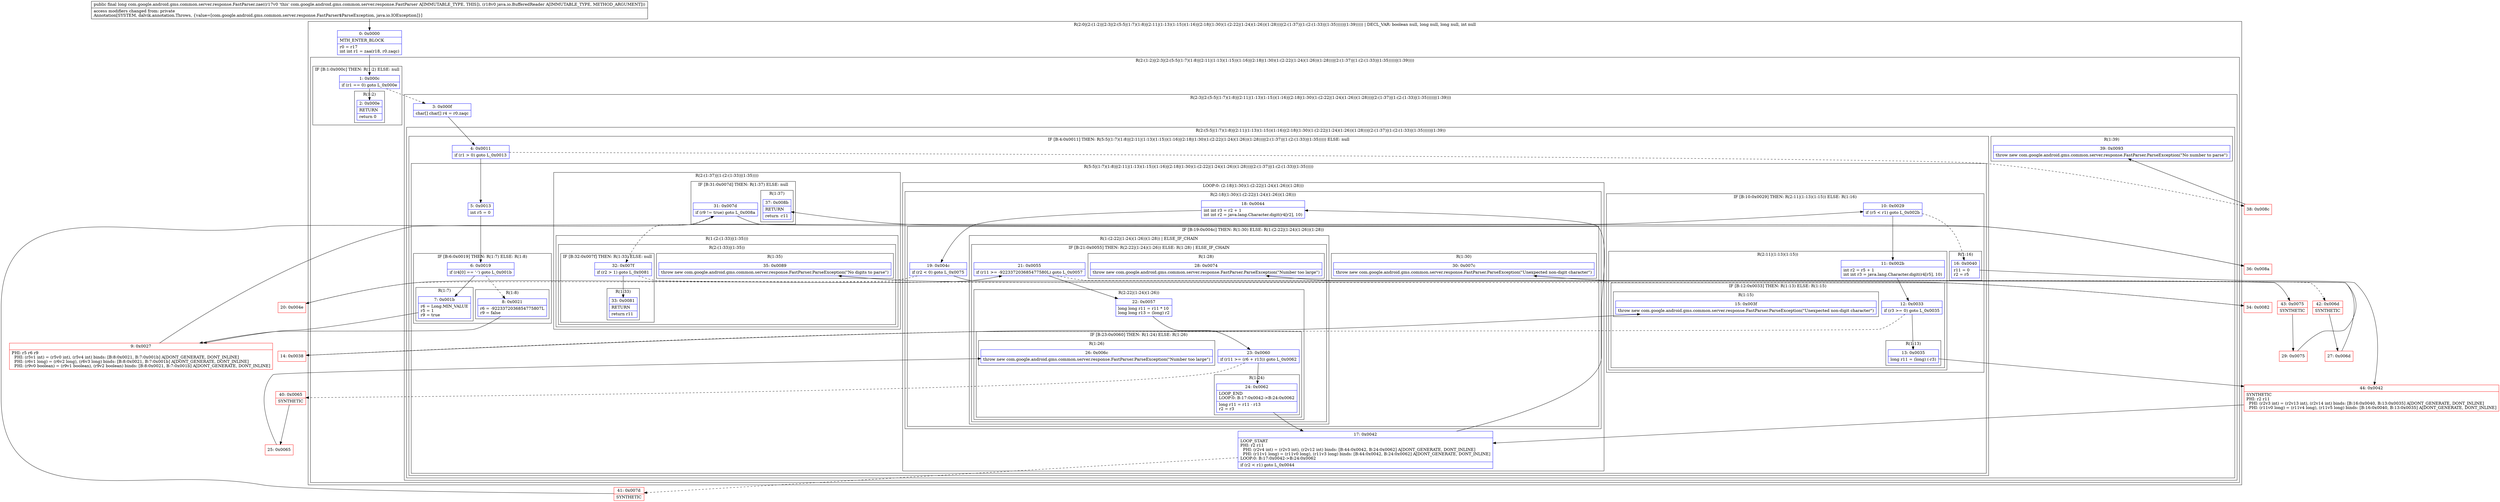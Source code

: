 digraph "CFG forcom.google.android.gms.common.server.response.FastParser.zae(Ljava\/io\/BufferedReader;)J" {
subgraph cluster_Region_1227193022 {
label = "R(2:0|(2:(1:2)|(2:3|(2:(5:5|(1:7)(1:8)|(2:11|(1:13)(1:15))(1:16)|(2:18|(1:30)(1:(2:22|(1:24)(1:26))(1:28)))|(2:(1:37)|(1:(2:(1:33)|(1:35)))))|(1:39))))) | DECL_VAR: boolean null, long null, long null, int null\l";
node [shape=record,color=blue];
Node_0 [shape=record,label="{0\:\ 0x0000|MTH_ENTER_BLOCK\l|r0 = r17\lint int r1 = zaa(r18, r0.zaqc)\l}"];
subgraph cluster_Region_1606555308 {
label = "R(2:(1:2)|(2:3|(2:(5:5|(1:7)(1:8)|(2:11|(1:13)(1:15))(1:16)|(2:18|(1:30)(1:(2:22|(1:24)(1:26))(1:28)))|(2:(1:37)|(1:(2:(1:33)|(1:35)))))|(1:39))))";
node [shape=record,color=blue];
subgraph cluster_IfRegion_1437273883 {
label = "IF [B:1:0x000c] THEN: R(1:2) ELSE: null";
node [shape=record,color=blue];
Node_1 [shape=record,label="{1\:\ 0x000c|if (r1 == 0) goto L_0x000e\l}"];
subgraph cluster_Region_601564918 {
label = "R(1:2)";
node [shape=record,color=blue];
Node_2 [shape=record,label="{2\:\ 0x000e|RETURN\l|return 0\l}"];
}
}
subgraph cluster_Region_65022152 {
label = "R(2:3|(2:(5:5|(1:7)(1:8)|(2:11|(1:13)(1:15))(1:16)|(2:18|(1:30)(1:(2:22|(1:24)(1:26))(1:28)))|(2:(1:37)|(1:(2:(1:33)|(1:35)))))|(1:39)))";
node [shape=record,color=blue];
Node_3 [shape=record,label="{3\:\ 0x000f|char[] char[] r4 = r0.zaqc\l}"];
subgraph cluster_Region_1096408147 {
label = "R(2:(5:5|(1:7)(1:8)|(2:11|(1:13)(1:15))(1:16)|(2:18|(1:30)(1:(2:22|(1:24)(1:26))(1:28)))|(2:(1:37)|(1:(2:(1:33)|(1:35)))))|(1:39))";
node [shape=record,color=blue];
subgraph cluster_IfRegion_550506777 {
label = "IF [B:4:0x0011] THEN: R(5:5|(1:7)(1:8)|(2:11|(1:13)(1:15))(1:16)|(2:18|(1:30)(1:(2:22|(1:24)(1:26))(1:28)))|(2:(1:37)|(1:(2:(1:33)|(1:35))))) ELSE: null";
node [shape=record,color=blue];
Node_4 [shape=record,label="{4\:\ 0x0011|if (r1 \> 0) goto L_0x0013\l}"];
subgraph cluster_Region_1357036700 {
label = "R(5:5|(1:7)(1:8)|(2:11|(1:13)(1:15))(1:16)|(2:18|(1:30)(1:(2:22|(1:24)(1:26))(1:28)))|(2:(1:37)|(1:(2:(1:33)|(1:35)))))";
node [shape=record,color=blue];
Node_5 [shape=record,label="{5\:\ 0x0013|int r5 = 0\l}"];
subgraph cluster_IfRegion_597207412 {
label = "IF [B:6:0x0019] THEN: R(1:7) ELSE: R(1:8)";
node [shape=record,color=blue];
Node_6 [shape=record,label="{6\:\ 0x0019|if (r4[0] == '\-') goto L_0x001b\l}"];
subgraph cluster_Region_920087805 {
label = "R(1:7)";
node [shape=record,color=blue];
Node_7 [shape=record,label="{7\:\ 0x001b|r6 = Long.MIN_VALUE\lr5 = 1\lr9 = true\l}"];
}
subgraph cluster_Region_914284839 {
label = "R(1:8)";
node [shape=record,color=blue];
Node_8 [shape=record,label="{8\:\ 0x0021|r6 = \-9223372036854775807L\lr9 = false\l}"];
}
}
subgraph cluster_IfRegion_1823230578 {
label = "IF [B:10:0x0029] THEN: R(2:11|(1:13)(1:15)) ELSE: R(1:16)";
node [shape=record,color=blue];
Node_10 [shape=record,label="{10\:\ 0x0029|if (r5 \< r1) goto L_0x002b\l}"];
subgraph cluster_Region_761890991 {
label = "R(2:11|(1:13)(1:15))";
node [shape=record,color=blue];
Node_11 [shape=record,label="{11\:\ 0x002b|int r2 = r5 + 1\lint int r3 = java.lang.Character.digit(r4[r5], 10)\l}"];
subgraph cluster_IfRegion_1494536846 {
label = "IF [B:12:0x0033] THEN: R(1:13) ELSE: R(1:15)";
node [shape=record,color=blue];
Node_12 [shape=record,label="{12\:\ 0x0033|if (r3 \>= 0) goto L_0x0035\l}"];
subgraph cluster_Region_2122352438 {
label = "R(1:13)";
node [shape=record,color=blue];
Node_13 [shape=record,label="{13\:\ 0x0035|long r11 = (long) (\-r3)\l}"];
}
subgraph cluster_Region_670758694 {
label = "R(1:15)";
node [shape=record,color=blue];
Node_15 [shape=record,label="{15\:\ 0x003f|throw new com.google.android.gms.common.server.response.FastParser.ParseException(\"Unexpected non\-digit character\")\l}"];
}
}
}
subgraph cluster_Region_1469752952 {
label = "R(1:16)";
node [shape=record,color=blue];
Node_16 [shape=record,label="{16\:\ 0x0040|r11 = 0\lr2 = r5\l}"];
}
}
subgraph cluster_LoopRegion_247348691 {
label = "LOOP:0: (2:18|(1:30)(1:(2:22|(1:24)(1:26))(1:28)))";
node [shape=record,color=blue];
Node_17 [shape=record,label="{17\:\ 0x0042|LOOP_START\lPHI: r2 r11 \l  PHI: (r2v4 int) = (r2v3 int), (r2v12 int) binds: [B:44:0x0042, B:24:0x0062] A[DONT_GENERATE, DONT_INLINE]\l  PHI: (r11v1 long) = (r11v0 long), (r11v3 long) binds: [B:44:0x0042, B:24:0x0062] A[DONT_GENERATE, DONT_INLINE]\lLOOP:0: B:17:0x0042\-\>B:24:0x0062\l|if (r2 \< r1) goto L_0x0044\l}"];
subgraph cluster_Region_1380350068 {
label = "R(2:18|(1:30)(1:(2:22|(1:24)(1:26))(1:28)))";
node [shape=record,color=blue];
Node_18 [shape=record,label="{18\:\ 0x0044|int int r3 = r2 + 1\lint int r2 = java.lang.Character.digit(r4[r2], 10)\l}"];
subgraph cluster_IfRegion_2083215352 {
label = "IF [B:19:0x004c] THEN: R(1:30) ELSE: R(1:(2:22|(1:24)(1:26))(1:28))";
node [shape=record,color=blue];
Node_19 [shape=record,label="{19\:\ 0x004c|if (r2 \< 0) goto L_0x0075\l}"];
subgraph cluster_Region_1749213699 {
label = "R(1:30)";
node [shape=record,color=blue];
Node_30 [shape=record,label="{30\:\ 0x007c|throw new com.google.android.gms.common.server.response.FastParser.ParseException(\"Unexpected non\-digit character\")\l}"];
}
subgraph cluster_Region_307533163 {
label = "R(1:(2:22|(1:24)(1:26))(1:28)) | ELSE_IF_CHAIN\l";
node [shape=record,color=blue];
subgraph cluster_IfRegion_501250102 {
label = "IF [B:21:0x0055] THEN: R(2:22|(1:24)(1:26)) ELSE: R(1:28) | ELSE_IF_CHAIN\l";
node [shape=record,color=blue];
Node_21 [shape=record,label="{21\:\ 0x0055|if (r11 \>= \-922337203685477580L) goto L_0x0057\l}"];
subgraph cluster_Region_1025369731 {
label = "R(2:22|(1:24)(1:26))";
node [shape=record,color=blue];
Node_22 [shape=record,label="{22\:\ 0x0057|long long r11 = r11 * 10\llong long r13 = (long) r2\l}"];
subgraph cluster_IfRegion_592922853 {
label = "IF [B:23:0x0060] THEN: R(1:24) ELSE: R(1:26)";
node [shape=record,color=blue];
Node_23 [shape=record,label="{23\:\ 0x0060|if (r11 \>= (r6 + r13)) goto L_0x0062\l}"];
subgraph cluster_Region_1933421864 {
label = "R(1:24)";
node [shape=record,color=blue];
Node_24 [shape=record,label="{24\:\ 0x0062|LOOP_END\lLOOP:0: B:17:0x0042\-\>B:24:0x0062\l|long r11 = r11 \- r13\lr2 = r3\l}"];
}
subgraph cluster_Region_1842605931 {
label = "R(1:26)";
node [shape=record,color=blue];
Node_26 [shape=record,label="{26\:\ 0x006c|throw new com.google.android.gms.common.server.response.FastParser.ParseException(\"Number too large\")\l}"];
}
}
}
subgraph cluster_Region_318659112 {
label = "R(1:28)";
node [shape=record,color=blue];
Node_28 [shape=record,label="{28\:\ 0x0074|throw new com.google.android.gms.common.server.response.FastParser.ParseException(\"Number too large\")\l}"];
}
}
}
}
}
}
subgraph cluster_Region_607615697 {
label = "R(2:(1:37)|(1:(2:(1:33)|(1:35))))";
node [shape=record,color=blue];
subgraph cluster_IfRegion_982026153 {
label = "IF [B:31:0x007d] THEN: R(1:37) ELSE: null";
node [shape=record,color=blue];
Node_31 [shape=record,label="{31\:\ 0x007d|if (r9 != true) goto L_0x008a\l}"];
subgraph cluster_Region_1213374244 {
label = "R(1:37)";
node [shape=record,color=blue];
Node_37 [shape=record,label="{37\:\ 0x008b|RETURN\l|return \-r11\l}"];
}
}
subgraph cluster_Region_673030940 {
label = "R(1:(2:(1:33)|(1:35)))";
node [shape=record,color=blue];
subgraph cluster_Region_937669948 {
label = "R(2:(1:33)|(1:35))";
node [shape=record,color=blue];
subgraph cluster_IfRegion_1227409830 {
label = "IF [B:32:0x007f] THEN: R(1:33) ELSE: null";
node [shape=record,color=blue];
Node_32 [shape=record,label="{32\:\ 0x007f|if (r2 \> 1) goto L_0x0081\l}"];
subgraph cluster_Region_358601752 {
label = "R(1:33)";
node [shape=record,color=blue];
Node_33 [shape=record,label="{33\:\ 0x0081|RETURN\l|return r11\l}"];
}
}
subgraph cluster_Region_1352630508 {
label = "R(1:35)";
node [shape=record,color=blue];
Node_35 [shape=record,label="{35\:\ 0x0089|throw new com.google.android.gms.common.server.response.FastParser.ParseException(\"No digits to parse\")\l}"];
}
}
}
}
}
}
subgraph cluster_Region_2063570326 {
label = "R(1:39)";
node [shape=record,color=blue];
Node_39 [shape=record,label="{39\:\ 0x0093|throw new com.google.android.gms.common.server.response.FastParser.ParseException(\"No number to parse\")\l}"];
}
}
}
}
}
Node_9 [shape=record,color=red,label="{9\:\ 0x0027|PHI: r5 r6 r9 \l  PHI: (r5v1 int) = (r5v0 int), (r5v4 int) binds: [B:8:0x0021, B:7:0x001b] A[DONT_GENERATE, DONT_INLINE]\l  PHI: (r6v1 long) = (r6v2 long), (r6v3 long) binds: [B:8:0x0021, B:7:0x001b] A[DONT_GENERATE, DONT_INLINE]\l  PHI: (r9v0 boolean) = (r9v1 boolean), (r9v2 boolean) binds: [B:8:0x0021, B:7:0x001b] A[DONT_GENERATE, DONT_INLINE]\l}"];
Node_14 [shape=record,color=red,label="{14\:\ 0x0038}"];
Node_20 [shape=record,color=red,label="{20\:\ 0x004e}"];
Node_25 [shape=record,color=red,label="{25\:\ 0x0065}"];
Node_27 [shape=record,color=red,label="{27\:\ 0x006d}"];
Node_29 [shape=record,color=red,label="{29\:\ 0x0075}"];
Node_34 [shape=record,color=red,label="{34\:\ 0x0082}"];
Node_36 [shape=record,color=red,label="{36\:\ 0x008a}"];
Node_38 [shape=record,color=red,label="{38\:\ 0x008c}"];
Node_40 [shape=record,color=red,label="{40\:\ 0x0065|SYNTHETIC\l}"];
Node_41 [shape=record,color=red,label="{41\:\ 0x007d|SYNTHETIC\l}"];
Node_42 [shape=record,color=red,label="{42\:\ 0x006d|SYNTHETIC\l}"];
Node_43 [shape=record,color=red,label="{43\:\ 0x0075|SYNTHETIC\l}"];
Node_44 [shape=record,color=red,label="{44\:\ 0x0042|SYNTHETIC\lPHI: r2 r11 \l  PHI: (r2v3 int) = (r2v13 int), (r2v14 int) binds: [B:16:0x0040, B:13:0x0035] A[DONT_GENERATE, DONT_INLINE]\l  PHI: (r11v0 long) = (r11v4 long), (r11v5 long) binds: [B:16:0x0040, B:13:0x0035] A[DONT_GENERATE, DONT_INLINE]\l}"];
MethodNode[shape=record,label="{public final long com.google.android.gms.common.server.response.FastParser.zae((r17v0 'this' com.google.android.gms.common.server.response.FastParser A[IMMUTABLE_TYPE, THIS]), (r18v0 java.io.BufferedReader A[IMMUTABLE_TYPE, METHOD_ARGUMENT]))  | access modifiers changed from: private\lAnnotation[SYSTEM, dalvik.annotation.Throws, \{value=[com.google.android.gms.common.server.response.FastParser$ParseException, java.io.IOException]\}]\l}"];
MethodNode -> Node_0;
Node_0 -> Node_1;
Node_1 -> Node_2;
Node_1 -> Node_3[style=dashed];
Node_3 -> Node_4;
Node_4 -> Node_5;
Node_4 -> Node_38[style=dashed];
Node_5 -> Node_6;
Node_6 -> Node_7;
Node_6 -> Node_8[style=dashed];
Node_7 -> Node_9;
Node_8 -> Node_9;
Node_10 -> Node_11;
Node_10 -> Node_16[style=dashed];
Node_11 -> Node_12;
Node_12 -> Node_13;
Node_12 -> Node_14[style=dashed];
Node_13 -> Node_44;
Node_16 -> Node_44;
Node_17 -> Node_18;
Node_17 -> Node_41[style=dashed];
Node_18 -> Node_19;
Node_19 -> Node_20[style=dashed];
Node_19 -> Node_43;
Node_21 -> Node_22;
Node_21 -> Node_42[style=dashed];
Node_22 -> Node_23;
Node_23 -> Node_24;
Node_23 -> Node_40[style=dashed];
Node_24 -> Node_17;
Node_31 -> Node_32[style=dashed];
Node_31 -> Node_36;
Node_32 -> Node_33;
Node_32 -> Node_34[style=dashed];
Node_9 -> Node_10;
Node_14 -> Node_15;
Node_20 -> Node_21;
Node_25 -> Node_26;
Node_27 -> Node_28;
Node_29 -> Node_30;
Node_34 -> Node_35;
Node_36 -> Node_37;
Node_38 -> Node_39;
Node_40 -> Node_25;
Node_41 -> Node_31;
Node_42 -> Node_27;
Node_43 -> Node_29;
Node_44 -> Node_17;
}


